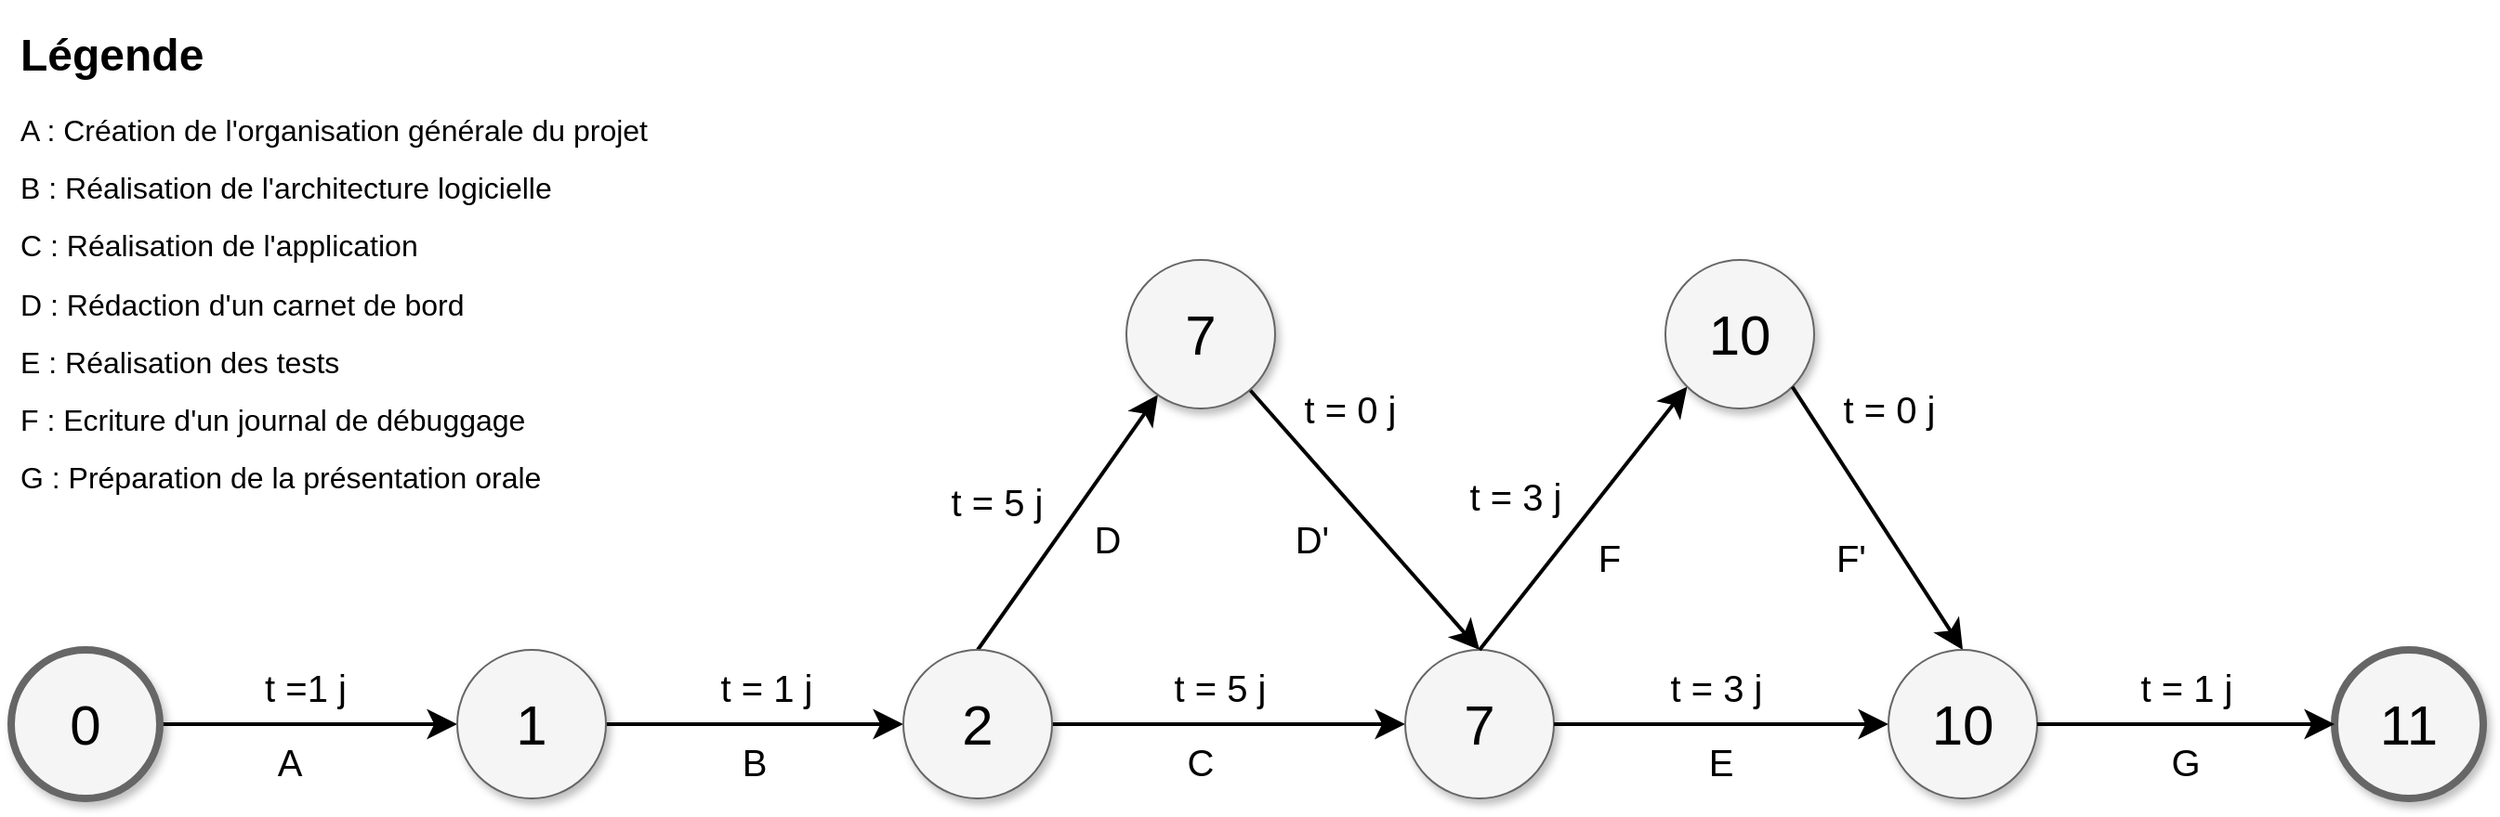<mxfile version="15.4.0" type="device"><diagram name="Page-1" id="ff44883e-f642-bcb2-894b-16b3d25a3f0b"><mxGraphModel dx="1662" dy="822" grid="1" gridSize="10" guides="1" tooltips="1" connect="1" arrows="1" fold="1" page="1" pageScale="1.5" pageWidth="1169" pageHeight="826" background="none" math="0" shadow="0"><root><mxCell id="0" style=";html=1;"/><mxCell id="1" style=";html=1;" parent="0"/><mxCell id="f0bcc99304e6f5a-9" style="edgeStyle=none;curved=1;html=1;startSize=10;endArrow=classic;endFill=1;endSize=10;strokeColor=#000000;strokeWidth=2;fontSize=12;" parent="1" source="f0bcc99304e6f5a-1" target="f0bcc99304e6f5a-2" edge="1"><mxGeometry relative="1" as="geometry"/></mxCell><mxCell id="f0bcc99304e6f5a-18" value="t =1 j" style="text;html=1;resizable=0;points=[];align=center;verticalAlign=middle;labelBackgroundColor=none;fontSize=20;" parent="f0bcc99304e6f5a-9" vertex="1" connectable="0"><mxGeometry x="0.255" y="-5" relative="1" as="geometry"><mxPoint x="-23" y="-25" as="offset"/></mxGeometry></mxCell><mxCell id="f0bcc99304e6f5a-1" value="0" style="ellipse;whiteSpace=wrap;html=1;rounded=0;shadow=1;strokeColor=#666666;strokeWidth=4;fontSize=30;align=center;fillColor=#f5f5f5;" parent="1" vertex="1"><mxGeometry x="200" y="620" width="80" height="80" as="geometry"/></mxCell><mxCell id="f0bcc99304e6f5a-10" style="edgeStyle=none;curved=1;html=1;startSize=10;endFill=1;endSize=10;strokeWidth=2;fontSize=12;" parent="1" source="f0bcc99304e6f5a-2" target="f0bcc99304e6f5a-6" edge="1"><mxGeometry relative="1" as="geometry"/></mxCell><mxCell id="f0bcc99304e6f5a-20" value="t = 1 j" style="text;html=1;resizable=0;points=[];align=center;verticalAlign=middle;labelBackgroundColor=#ffffff;fontSize=20;" parent="f0bcc99304e6f5a-10" vertex="1" connectable="0"><mxGeometry x="0.154" relative="1" as="geometry"><mxPoint x="-7" y="-20" as="offset"/></mxGeometry></mxCell><mxCell id="f0bcc99304e6f5a-11" style="edgeStyle=none;curved=1;html=1;startSize=10;endFill=1;endSize=10;strokeWidth=2;fontSize=12;exitX=0.5;exitY=0;exitDx=0;exitDy=0;" parent="1" source="f0bcc99304e6f5a-6" target="f0bcc99304e6f5a-5" edge="1"><mxGeometry relative="1" as="geometry"><mxPoint x="460" y="290" as="sourcePoint"/></mxGeometry></mxCell><mxCell id="f0bcc99304e6f5a-24" value="t = 5 j" style="text;html=1;resizable=0;points=[];align=center;verticalAlign=middle;labelBackgroundColor=#ffffff;fontSize=20;" parent="f0bcc99304e6f5a-11" vertex="1" connectable="0"><mxGeometry x="0.167" y="-3" relative="1" as="geometry"><mxPoint x="-49" y="-2" as="offset"/></mxGeometry></mxCell><mxCell id="f0bcc99304e6f5a-2" value="1" style="ellipse;whiteSpace=wrap;html=1;rounded=0;shadow=1;strokeColor=#666666;strokeWidth=1;fontSize=30;align=center;fillColor=#f5f5f5;" parent="1" vertex="1"><mxGeometry x="440" y="620" width="80" height="80" as="geometry"/></mxCell><mxCell id="f0bcc99304e6f5a-12" style="edgeStyle=none;curved=1;html=1;startSize=10;endFill=1;endSize=10;strokeWidth=2;fontSize=12;entryX=0.5;entryY=0;entryDx=0;entryDy=0;" parent="1" source="f0bcc99304e6f5a-5" target="KxRxj8k06juTwW3kW6sY-4" edge="1"><mxGeometry relative="1" as="geometry"><mxPoint x="1010" y="570" as="targetPoint"/></mxGeometry></mxCell><mxCell id="f0bcc99304e6f5a-25" value="t = 0 j" style="text;html=1;resizable=0;points=[];align=center;verticalAlign=middle;labelBackgroundColor=#ffffff;fontSize=20;" parent="f0bcc99304e6f5a-12" vertex="1" connectable="0"><mxGeometry x="-0.073" y="-5" relative="1" as="geometry"><mxPoint y="-58" as="offset"/></mxGeometry></mxCell><mxCell id="f0bcc99304e6f5a-5" value="7" style="ellipse;whiteSpace=wrap;html=1;rounded=0;shadow=1;strokeColor=#666666;strokeWidth=1;fontSize=30;align=center;fillColor=#f5f5f5;" parent="1" vertex="1"><mxGeometry x="800" y="410" width="80" height="80" as="geometry"/></mxCell><mxCell id="f0bcc99304e6f5a-14" style="edgeStyle=none;curved=1;html=1;startSize=10;endFill=1;endSize=10;strokeWidth=2;fontSize=12;entryX=0;entryY=0.5;entryDx=0;entryDy=0;" parent="1" source="f0bcc99304e6f5a-6" target="KxRxj8k06juTwW3kW6sY-4" edge="1"><mxGeometry relative="1" as="geometry"><mxPoint x="920" y="660" as="targetPoint"/></mxGeometry></mxCell><mxCell id="f0bcc99304e6f5a-22" value="t = 5 j" style="text;html=1;resizable=0;points=[];align=center;verticalAlign=middle;labelBackgroundColor=#ffffff;fontSize=20;" parent="f0bcc99304e6f5a-14" vertex="1" connectable="0"><mxGeometry x="-0.349" y="-1" relative="1" as="geometry"><mxPoint x="28" y="-21" as="offset"/></mxGeometry></mxCell><mxCell id="f0bcc99304e6f5a-6" value="2" style="ellipse;whiteSpace=wrap;html=1;rounded=0;shadow=1;strokeColor=#666666;strokeWidth=1;fontSize=30;align=center;fillColor=#f5f5f5;" parent="1" vertex="1"><mxGeometry x="680" y="620" width="80" height="80" as="geometry"/></mxCell><mxCell id="f0bcc99304e6f5a-8" value="11" style="ellipse;whiteSpace=wrap;html=1;rounded=0;shadow=1;strokeColor=#666666;strokeWidth=4;fontSize=30;align=center;fillColor=#f5f5f5;" parent="1" vertex="1"><mxGeometry x="1450" y="620" width="80" height="80" as="geometry"/></mxCell><mxCell id="f0bcc99304e6f5a-29" value="A" style="text;html=1;strokeColor=none;fillColor=none;align=center;verticalAlign=middle;whiteSpace=wrap;rounded=0;shadow=1;labelBackgroundColor=none;fontSize=20;" parent="1" vertex="1"><mxGeometry x="330" y="670" width="40" height="20" as="geometry"/></mxCell><mxCell id="f0bcc99304e6f5a-30" value="B" style="text;html=1;strokeColor=none;fillColor=none;align=center;verticalAlign=middle;whiteSpace=wrap;rounded=0;shadow=1;labelBackgroundColor=none;fontSize=20;" parent="1" vertex="1"><mxGeometry x="580" y="670" width="40" height="20" as="geometry"/></mxCell><mxCell id="f0bcc99304e6f5a-31" value="D" style="text;html=1;strokeColor=none;fillColor=none;align=center;verticalAlign=middle;whiteSpace=wrap;rounded=0;shadow=1;labelBackgroundColor=none;fontSize=20;" parent="1" vertex="1"><mxGeometry x="770" y="550" width="40" height="20" as="geometry"/></mxCell><mxCell id="f0bcc99304e6f5a-33" value="C" style="text;html=1;strokeColor=none;fillColor=none;align=center;verticalAlign=middle;whiteSpace=wrap;rounded=0;shadow=1;labelBackgroundColor=none;fontSize=20;" parent="1" vertex="1"><mxGeometry x="820" y="670" width="40" height="20" as="geometry"/></mxCell><mxCell id="KxRxj8k06juTwW3kW6sY-2" value="D'" style="text;html=1;strokeColor=none;fillColor=none;align=center;verticalAlign=middle;whiteSpace=wrap;rounded=0;shadow=1;labelBackgroundColor=none;fontSize=20;" vertex="1" parent="1"><mxGeometry x="880" y="550" width="40" height="20" as="geometry"/></mxCell><mxCell id="KxRxj8k06juTwW3kW6sY-3" value="&lt;h1&gt;&lt;span&gt;&lt;font style=&quot;font-size: 24px&quot;&gt;Légende&lt;/font&gt;&lt;/span&gt;&lt;/h1&gt;&lt;p style=&quot;text-align: justify&quot;&gt;&lt;font size=&quot;3&quot;&gt;&lt;span style=&quot;font-weight: normal&quot;&gt;A : Création de l'organisation générale du projet&lt;br&gt;&lt;/span&gt;&lt;/font&gt;&lt;/p&gt;&lt;p&gt;&lt;font size=&quot;3&quot;&gt;&lt;span style=&quot;font-weight: normal&quot;&gt;B :&amp;nbsp;Réalisation de l'architecture logicielle&lt;br&gt;&lt;/span&gt;&lt;/font&gt;&lt;/p&gt;&lt;p&gt;&lt;font size=&quot;3&quot;&gt;&lt;span style=&quot;font-weight: normal&quot;&gt;C : Réalisation de l'application&lt;/span&gt;&lt;/font&gt;&lt;/p&gt;&lt;p&gt;&lt;/p&gt;&lt;p&gt;&lt;/p&gt;&lt;p style=&quot;text-align: justify&quot;&gt;&lt;font size=&quot;3&quot;&gt;&lt;span style=&quot;font-weight: normal&quot;&gt;D : Rédaction d'un carnet de bord&lt;/span&gt;&lt;/font&gt;&lt;/p&gt;&lt;p style=&quot;text-align: justify&quot;&gt;&lt;font size=&quot;3&quot;&gt;&lt;span style=&quot;font-weight: normal&quot;&gt;E : Réalisation des tests&lt;/span&gt;&lt;/font&gt;&lt;/p&gt;&lt;p style=&quot;text-align: justify&quot;&gt;&lt;font size=&quot;3&quot;&gt;&lt;span style=&quot;font-weight: normal&quot;&gt;F : Ecriture d'un journal de débuggage&lt;/span&gt;&lt;/font&gt;&lt;/p&gt;&lt;p style=&quot;text-align: justify&quot;&gt;&lt;font size=&quot;3&quot;&gt;&lt;span style=&quot;font-weight: normal&quot;&gt;G : Préparation de la présentation orale&lt;/span&gt;&lt;/font&gt;&lt;/p&gt;" style="text;html=1;strokeColor=none;fillColor=none;spacing=5;spacingTop=-20;whiteSpace=wrap;overflow=hidden;rounded=0;" vertex="1" parent="1"><mxGeometry x="200" y="280" width="480" height="280" as="geometry"/></mxCell><mxCell id="KxRxj8k06juTwW3kW6sY-4" value="7" style="ellipse;whiteSpace=wrap;html=1;rounded=0;shadow=1;strokeColor=#666666;strokeWidth=1;fontSize=30;align=center;fillColor=#f5f5f5;" vertex="1" parent="1"><mxGeometry x="950" y="620" width="80" height="80" as="geometry"/></mxCell><mxCell id="KxRxj8k06juTwW3kW6sY-5" style="edgeStyle=none;curved=1;html=1;startSize=10;endFill=1;endSize=10;strokeWidth=2;fontSize=12;exitX=0.5;exitY=0;exitDx=0;exitDy=0;entryX=0;entryY=1;entryDx=0;entryDy=0;" edge="1" parent="1" source="KxRxj8k06juTwW3kW6sY-4" target="KxRxj8k06juTwW3kW6sY-7"><mxGeometry relative="1" as="geometry"><mxPoint x="1060" y="597.32" as="sourcePoint"/><mxPoint x="1156.933" y="459.999" as="targetPoint"/></mxGeometry></mxCell><mxCell id="KxRxj8k06juTwW3kW6sY-6" value="t = 3 j" style="text;html=1;resizable=0;points=[];align=center;verticalAlign=middle;labelBackgroundColor=#ffffff;fontSize=20;" vertex="1" connectable="0" parent="KxRxj8k06juTwW3kW6sY-5"><mxGeometry x="0.167" y="-3" relative="1" as="geometry"><mxPoint x="-49" y="-2" as="offset"/></mxGeometry></mxCell><mxCell id="KxRxj8k06juTwW3kW6sY-7" value="10" style="ellipse;whiteSpace=wrap;html=1;rounded=0;shadow=1;strokeColor=#666666;strokeWidth=1;fontSize=30;align=center;fillColor=#f5f5f5;" vertex="1" parent="1"><mxGeometry x="1090" y="410" width="80" height="80" as="geometry"/></mxCell><mxCell id="KxRxj8k06juTwW3kW6sY-8" style="edgeStyle=none;curved=1;html=1;startSize=10;endFill=1;endSize=10;strokeWidth=2;fontSize=12;exitX=1;exitY=1;exitDx=0;exitDy=0;entryX=0.5;entryY=0;entryDx=0;entryDy=0;" edge="1" parent="1" source="KxRxj8k06juTwW3kW6sY-7" target="KxRxj8k06juTwW3kW6sY-15"><mxGeometry relative="1" as="geometry"><mxPoint x="1250.0" y="476.002" as="sourcePoint"/><mxPoint x="1240" y="600" as="targetPoint"/></mxGeometry></mxCell><mxCell id="KxRxj8k06juTwW3kW6sY-9" value="t = 0 j" style="text;html=1;resizable=0;points=[];align=center;verticalAlign=middle;labelBackgroundColor=#ffffff;fontSize=20;" vertex="1" connectable="0" parent="KxRxj8k06juTwW3kW6sY-8"><mxGeometry x="-0.073" y="-5" relative="1" as="geometry"><mxPoint x="13" y="-57" as="offset"/></mxGeometry></mxCell><mxCell id="KxRxj8k06juTwW3kW6sY-10" style="edgeStyle=none;curved=1;html=1;startSize=10;endFill=1;endSize=10;strokeWidth=2;fontSize=12;exitX=1;exitY=0.5;exitDx=0;exitDy=0;entryX=0;entryY=0.5;entryDx=0;entryDy=0;" edge="1" parent="1" source="KxRxj8k06juTwW3kW6sY-4" target="KxRxj8k06juTwW3kW6sY-15"><mxGeometry relative="1" as="geometry"><mxPoint x="1080" y="659.5" as="sourcePoint"/><mxPoint x="1190" y="660" as="targetPoint"/></mxGeometry></mxCell><mxCell id="KxRxj8k06juTwW3kW6sY-11" value="t = 3 j" style="text;html=1;resizable=0;points=[];align=center;verticalAlign=middle;labelBackgroundColor=#ffffff;fontSize=20;" vertex="1" connectable="0" parent="KxRxj8k06juTwW3kW6sY-10"><mxGeometry x="-0.349" y="-1" relative="1" as="geometry"><mxPoint x="28" y="-21" as="offset"/></mxGeometry></mxCell><mxCell id="KxRxj8k06juTwW3kW6sY-13" value="F" style="text;html=1;strokeColor=none;fillColor=none;align=center;verticalAlign=middle;whiteSpace=wrap;rounded=0;shadow=1;labelBackgroundColor=none;fontSize=20;" vertex="1" parent="1"><mxGeometry x="1040" y="560" width="40" height="20" as="geometry"/></mxCell><mxCell id="KxRxj8k06juTwW3kW6sY-14" value="F'" style="text;html=1;strokeColor=none;fillColor=none;align=center;verticalAlign=middle;whiteSpace=wrap;rounded=0;shadow=1;labelBackgroundColor=none;fontSize=20;" vertex="1" parent="1"><mxGeometry x="1170" y="560" width="40" height="20" as="geometry"/></mxCell><mxCell id="KxRxj8k06juTwW3kW6sY-15" value="10" style="ellipse;whiteSpace=wrap;html=1;rounded=0;shadow=1;strokeColor=#666666;strokeWidth=1;fontSize=30;align=center;fillColor=#f5f5f5;" vertex="1" parent="1"><mxGeometry x="1210" y="620" width="80" height="80" as="geometry"/></mxCell><mxCell id="KxRxj8k06juTwW3kW6sY-16" style="edgeStyle=none;curved=1;html=1;startSize=10;endFill=1;endSize=10;strokeWidth=2;fontSize=12;exitX=1;exitY=0.5;exitDx=0;exitDy=0;entryX=0;entryY=0.5;entryDx=0;entryDy=0;" edge="1" parent="1" source="KxRxj8k06juTwW3kW6sY-15" target="f0bcc99304e6f5a-8"><mxGeometry relative="1" as="geometry"><mxPoint x="1290" y="610" as="sourcePoint"/><mxPoint x="1460" y="660" as="targetPoint"/></mxGeometry></mxCell><mxCell id="KxRxj8k06juTwW3kW6sY-17" value="t = 1 j" style="text;html=1;resizable=0;points=[];align=center;verticalAlign=middle;labelBackgroundColor=#ffffff;fontSize=20;" vertex="1" connectable="0" parent="KxRxj8k06juTwW3kW6sY-16"><mxGeometry x="-0.349" y="-1" relative="1" as="geometry"><mxPoint x="28" y="-21" as="offset"/></mxGeometry></mxCell><mxCell id="KxRxj8k06juTwW3kW6sY-18" value="E" style="text;html=1;strokeColor=none;fillColor=none;align=center;verticalAlign=middle;whiteSpace=wrap;rounded=0;shadow=1;labelBackgroundColor=none;fontSize=20;" vertex="1" parent="1"><mxGeometry x="1100" y="670" width="40" height="20" as="geometry"/></mxCell><mxCell id="KxRxj8k06juTwW3kW6sY-19" value="G" style="text;html=1;strokeColor=none;fillColor=none;align=center;verticalAlign=middle;whiteSpace=wrap;rounded=0;shadow=1;labelBackgroundColor=none;fontSize=20;" vertex="1" parent="1"><mxGeometry x="1350" y="670" width="40" height="20" as="geometry"/></mxCell></root></mxGraphModel></diagram></mxfile>
